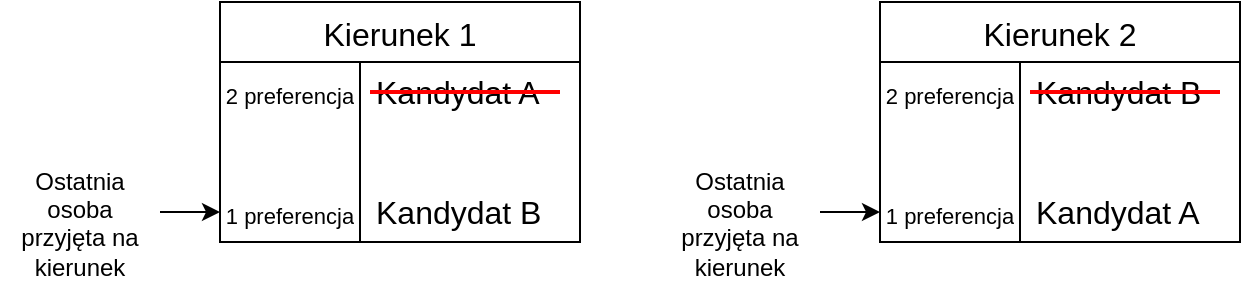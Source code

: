 <mxfile version="22.1.18" type="device">
  <diagram name="Page-1" id="yJg1RCpf2dcKaLlAALri">
    <mxGraphModel dx="1808" dy="626" grid="1" gridSize="10" guides="1" tooltips="1" connect="1" arrows="1" fold="1" page="1" pageScale="1" pageWidth="827" pageHeight="1169" math="0" shadow="0">
      <root>
        <mxCell id="0" />
        <mxCell id="1" parent="0" />
        <mxCell id="uZR4xmGE3PbE84iwXI2c-5" value="Kierunek 1" style="shape=table;startSize=30;container=1;collapsible=0;childLayout=tableLayout;fixedRows=1;rowLines=0;fontStyle=0;strokeColor=default;fontSize=16;" vertex="1" parent="1">
          <mxGeometry x="80" y="40" width="180" height="120" as="geometry" />
        </mxCell>
        <mxCell id="uZR4xmGE3PbE84iwXI2c-6" value="" style="shape=tableRow;horizontal=0;startSize=0;swimlaneHead=0;swimlaneBody=0;top=0;left=0;bottom=0;right=0;collapsible=0;dropTarget=0;fillColor=none;points=[[0,0.5],[1,0.5]];portConstraint=eastwest;strokeColor=inherit;fontSize=16;" vertex="1" parent="uZR4xmGE3PbE84iwXI2c-5">
          <mxGeometry y="30" width="180" height="30" as="geometry" />
        </mxCell>
        <mxCell id="uZR4xmGE3PbE84iwXI2c-7" value="&lt;font style=&quot;font-size: 11px;&quot;&gt;2 preferencja&lt;/font&gt;" style="shape=partialRectangle;html=1;whiteSpace=wrap;connectable=0;fillColor=none;top=0;left=0;bottom=0;right=0;overflow=hidden;pointerEvents=1;strokeColor=inherit;fontSize=16;" vertex="1" parent="uZR4xmGE3PbE84iwXI2c-6">
          <mxGeometry width="70" height="30" as="geometry">
            <mxRectangle width="70" height="30" as="alternateBounds" />
          </mxGeometry>
        </mxCell>
        <mxCell id="uZR4xmGE3PbE84iwXI2c-8" value="Kandydat A" style="shape=partialRectangle;html=1;whiteSpace=wrap;connectable=0;fillColor=none;top=0;left=0;bottom=0;right=0;align=left;spacingLeft=6;overflow=hidden;strokeColor=inherit;fontSize=16;" vertex="1" parent="uZR4xmGE3PbE84iwXI2c-6">
          <mxGeometry x="70" width="110" height="30" as="geometry">
            <mxRectangle width="110" height="30" as="alternateBounds" />
          </mxGeometry>
        </mxCell>
        <mxCell id="uZR4xmGE3PbE84iwXI2c-9" value="" style="shape=tableRow;horizontal=0;startSize=0;swimlaneHead=0;swimlaneBody=0;top=0;left=0;bottom=0;right=0;collapsible=0;dropTarget=0;fillColor=none;points=[[0,0.5],[1,0.5]];portConstraint=eastwest;strokeColor=inherit;fontSize=16;" vertex="1" parent="uZR4xmGE3PbE84iwXI2c-5">
          <mxGeometry y="60" width="180" height="30" as="geometry" />
        </mxCell>
        <mxCell id="uZR4xmGE3PbE84iwXI2c-10" value="" style="shape=partialRectangle;html=1;whiteSpace=wrap;connectable=0;fillColor=none;top=0;left=0;bottom=0;right=0;overflow=hidden;strokeColor=inherit;fontSize=16;" vertex="1" parent="uZR4xmGE3PbE84iwXI2c-9">
          <mxGeometry width="70" height="30" as="geometry">
            <mxRectangle width="70" height="30" as="alternateBounds" />
          </mxGeometry>
        </mxCell>
        <mxCell id="uZR4xmGE3PbE84iwXI2c-11" value="" style="shape=partialRectangle;html=1;whiteSpace=wrap;connectable=0;fillColor=none;top=0;left=0;bottom=0;right=0;align=left;spacingLeft=6;overflow=hidden;strokeColor=inherit;fontSize=16;" vertex="1" parent="uZR4xmGE3PbE84iwXI2c-9">
          <mxGeometry x="70" width="110" height="30" as="geometry">
            <mxRectangle width="110" height="30" as="alternateBounds" />
          </mxGeometry>
        </mxCell>
        <mxCell id="uZR4xmGE3PbE84iwXI2c-12" value="" style="shape=tableRow;horizontal=0;startSize=0;swimlaneHead=0;swimlaneBody=0;top=0;left=0;bottom=0;right=0;collapsible=0;dropTarget=0;fillColor=none;points=[[0,0.5],[1,0.5]];portConstraint=eastwest;strokeColor=inherit;fontSize=16;" vertex="1" parent="uZR4xmGE3PbE84iwXI2c-5">
          <mxGeometry y="90" width="180" height="30" as="geometry" />
        </mxCell>
        <mxCell id="uZR4xmGE3PbE84iwXI2c-13" value="&lt;font style=&quot;font-size: 11px;&quot;&gt;1 preferencja&lt;/font&gt;" style="shape=partialRectangle;html=1;whiteSpace=wrap;connectable=0;fillColor=none;top=0;left=0;bottom=0;right=0;overflow=hidden;strokeColor=inherit;fontSize=16;" vertex="1" parent="uZR4xmGE3PbE84iwXI2c-12">
          <mxGeometry width="70" height="30" as="geometry">
            <mxRectangle width="70" height="30" as="alternateBounds" />
          </mxGeometry>
        </mxCell>
        <mxCell id="uZR4xmGE3PbE84iwXI2c-14" value="Kandydat B" style="shape=partialRectangle;html=1;whiteSpace=wrap;connectable=0;fillColor=none;top=0;left=0;bottom=0;right=0;align=left;spacingLeft=6;overflow=hidden;strokeColor=inherit;fontSize=16;" vertex="1" parent="uZR4xmGE3PbE84iwXI2c-12">
          <mxGeometry x="70" width="110" height="30" as="geometry">
            <mxRectangle width="110" height="30" as="alternateBounds" />
          </mxGeometry>
        </mxCell>
        <mxCell id="uZR4xmGE3PbE84iwXI2c-16" value="" style="shape=image;html=1;verticalAlign=top;verticalLabelPosition=bottom;labelBackgroundColor=#ffffff;imageAspect=0;aspect=fixed;image=https://cdn0.iconfinder.com/data/icons/evericons-24px-vol-1/24/more-vertical-128.png" vertex="1" parent="1">
          <mxGeometry x="155" y="100" width="30" height="30" as="geometry" />
        </mxCell>
        <mxCell id="uZR4xmGE3PbE84iwXI2c-44" value="" style="endArrow=classic;html=1;rounded=0;entryX=0;entryY=0.5;entryDx=0;entryDy=0;" edge="1" parent="1" target="uZR4xmGE3PbE84iwXI2c-12">
          <mxGeometry width="50" height="50" relative="1" as="geometry">
            <mxPoint x="50" y="145" as="sourcePoint" />
            <mxPoint x="60" y="140" as="targetPoint" />
          </mxGeometry>
        </mxCell>
        <UserObject label="Ostatnia osoba przyjęta na kierunek" placeholders="1" name="Variable" id="uZR4xmGE3PbE84iwXI2c-46">
          <mxCell style="text;html=1;strokeColor=none;fillColor=none;align=center;verticalAlign=middle;whiteSpace=wrap;overflow=hidden;" vertex="1" parent="1">
            <mxGeometry x="-30" y="120" width="80" height="60" as="geometry" />
          </mxCell>
        </UserObject>
        <mxCell id="uZR4xmGE3PbE84iwXI2c-47" value="Kierunek 2" style="shape=table;startSize=30;container=1;collapsible=0;childLayout=tableLayout;fixedRows=1;rowLines=0;fontStyle=0;strokeColor=default;fontSize=16;" vertex="1" parent="1">
          <mxGeometry x="410" y="40" width="180" height="120" as="geometry" />
        </mxCell>
        <mxCell id="uZR4xmGE3PbE84iwXI2c-48" value="" style="shape=tableRow;horizontal=0;startSize=0;swimlaneHead=0;swimlaneBody=0;top=0;left=0;bottom=0;right=0;collapsible=0;dropTarget=0;fillColor=none;points=[[0,0.5],[1,0.5]];portConstraint=eastwest;strokeColor=inherit;fontSize=16;" vertex="1" parent="uZR4xmGE3PbE84iwXI2c-47">
          <mxGeometry y="30" width="180" height="30" as="geometry" />
        </mxCell>
        <mxCell id="uZR4xmGE3PbE84iwXI2c-49" value="&lt;font style=&quot;font-size: 11px;&quot;&gt;2 preferencja&lt;/font&gt;" style="shape=partialRectangle;html=1;whiteSpace=wrap;connectable=0;fillColor=none;top=0;left=0;bottom=0;right=0;overflow=hidden;pointerEvents=1;strokeColor=inherit;fontSize=16;" vertex="1" parent="uZR4xmGE3PbE84iwXI2c-48">
          <mxGeometry width="70" height="30" as="geometry">
            <mxRectangle width="70" height="30" as="alternateBounds" />
          </mxGeometry>
        </mxCell>
        <mxCell id="uZR4xmGE3PbE84iwXI2c-50" value="Kandydat B" style="shape=partialRectangle;html=1;whiteSpace=wrap;connectable=0;fillColor=none;top=0;left=0;bottom=0;right=0;align=left;spacingLeft=6;overflow=hidden;strokeColor=inherit;fontSize=16;" vertex="1" parent="uZR4xmGE3PbE84iwXI2c-48">
          <mxGeometry x="70" width="110" height="30" as="geometry">
            <mxRectangle width="110" height="30" as="alternateBounds" />
          </mxGeometry>
        </mxCell>
        <mxCell id="uZR4xmGE3PbE84iwXI2c-51" value="" style="shape=tableRow;horizontal=0;startSize=0;swimlaneHead=0;swimlaneBody=0;top=0;left=0;bottom=0;right=0;collapsible=0;dropTarget=0;fillColor=none;points=[[0,0.5],[1,0.5]];portConstraint=eastwest;strokeColor=inherit;fontSize=16;" vertex="1" parent="uZR4xmGE3PbE84iwXI2c-47">
          <mxGeometry y="60" width="180" height="30" as="geometry" />
        </mxCell>
        <mxCell id="uZR4xmGE3PbE84iwXI2c-52" value="" style="shape=partialRectangle;html=1;whiteSpace=wrap;connectable=0;fillColor=none;top=0;left=0;bottom=0;right=0;overflow=hidden;strokeColor=inherit;fontSize=16;" vertex="1" parent="uZR4xmGE3PbE84iwXI2c-51">
          <mxGeometry width="70" height="30" as="geometry">
            <mxRectangle width="70" height="30" as="alternateBounds" />
          </mxGeometry>
        </mxCell>
        <mxCell id="uZR4xmGE3PbE84iwXI2c-53" value="" style="shape=partialRectangle;html=1;whiteSpace=wrap;connectable=0;fillColor=none;top=0;left=0;bottom=0;right=0;align=left;spacingLeft=6;overflow=hidden;strokeColor=inherit;fontSize=16;" vertex="1" parent="uZR4xmGE3PbE84iwXI2c-51">
          <mxGeometry x="70" width="110" height="30" as="geometry">
            <mxRectangle width="110" height="30" as="alternateBounds" />
          </mxGeometry>
        </mxCell>
        <mxCell id="uZR4xmGE3PbE84iwXI2c-54" value="" style="shape=tableRow;horizontal=0;startSize=0;swimlaneHead=0;swimlaneBody=0;top=0;left=0;bottom=0;right=0;collapsible=0;dropTarget=0;fillColor=none;points=[[0,0.5],[1,0.5]];portConstraint=eastwest;strokeColor=inherit;fontSize=16;" vertex="1" parent="uZR4xmGE3PbE84iwXI2c-47">
          <mxGeometry y="90" width="180" height="30" as="geometry" />
        </mxCell>
        <mxCell id="uZR4xmGE3PbE84iwXI2c-55" value="&lt;font style=&quot;font-size: 11px;&quot;&gt;1 preferencja&lt;/font&gt;" style="shape=partialRectangle;html=1;whiteSpace=wrap;connectable=0;fillColor=none;top=0;left=0;bottom=0;right=0;overflow=hidden;strokeColor=inherit;fontSize=16;" vertex="1" parent="uZR4xmGE3PbE84iwXI2c-54">
          <mxGeometry width="70" height="30" as="geometry">
            <mxRectangle width="70" height="30" as="alternateBounds" />
          </mxGeometry>
        </mxCell>
        <mxCell id="uZR4xmGE3PbE84iwXI2c-56" value="Kandydat A" style="shape=partialRectangle;html=1;whiteSpace=wrap;connectable=0;fillColor=none;top=0;left=0;bottom=0;right=0;align=left;spacingLeft=6;overflow=hidden;strokeColor=inherit;fontSize=16;" vertex="1" parent="uZR4xmGE3PbE84iwXI2c-54">
          <mxGeometry x="70" width="110" height="30" as="geometry">
            <mxRectangle width="110" height="30" as="alternateBounds" />
          </mxGeometry>
        </mxCell>
        <mxCell id="uZR4xmGE3PbE84iwXI2c-57" value="" style="shape=image;html=1;verticalAlign=top;verticalLabelPosition=bottom;labelBackgroundColor=#ffffff;imageAspect=0;aspect=fixed;image=https://cdn0.iconfinder.com/data/icons/evericons-24px-vol-1/24/more-vertical-128.png" vertex="1" parent="1">
          <mxGeometry x="485" y="100" width="30" height="30" as="geometry" />
        </mxCell>
        <mxCell id="uZR4xmGE3PbE84iwXI2c-58" value="" style="endArrow=classic;html=1;rounded=0;entryX=0;entryY=0.5;entryDx=0;entryDy=0;" edge="1" parent="1" target="uZR4xmGE3PbE84iwXI2c-54">
          <mxGeometry width="50" height="50" relative="1" as="geometry">
            <mxPoint x="380" y="145" as="sourcePoint" />
            <mxPoint x="390" y="140" as="targetPoint" />
          </mxGeometry>
        </mxCell>
        <UserObject label="Ostatnia osoba przyjęta na kierunek" placeholders="1" name="Variable" id="uZR4xmGE3PbE84iwXI2c-59">
          <mxCell style="text;html=1;strokeColor=none;fillColor=none;align=center;verticalAlign=middle;whiteSpace=wrap;overflow=hidden;" vertex="1" parent="1">
            <mxGeometry x="300" y="120" width="80" height="60" as="geometry" />
          </mxCell>
        </UserObject>
        <mxCell id="uZR4xmGE3PbE84iwXI2c-60" value="" style="line;strokeWidth=2;html=1;strokeColor=#FF0000;" vertex="1" parent="1">
          <mxGeometry x="155" y="80" width="95" height="10" as="geometry" />
        </mxCell>
        <mxCell id="uZR4xmGE3PbE84iwXI2c-61" value="" style="line;strokeWidth=2;html=1;strokeColor=#FF0000;" vertex="1" parent="1">
          <mxGeometry x="485" y="80" width="95" height="10" as="geometry" />
        </mxCell>
      </root>
    </mxGraphModel>
  </diagram>
</mxfile>
